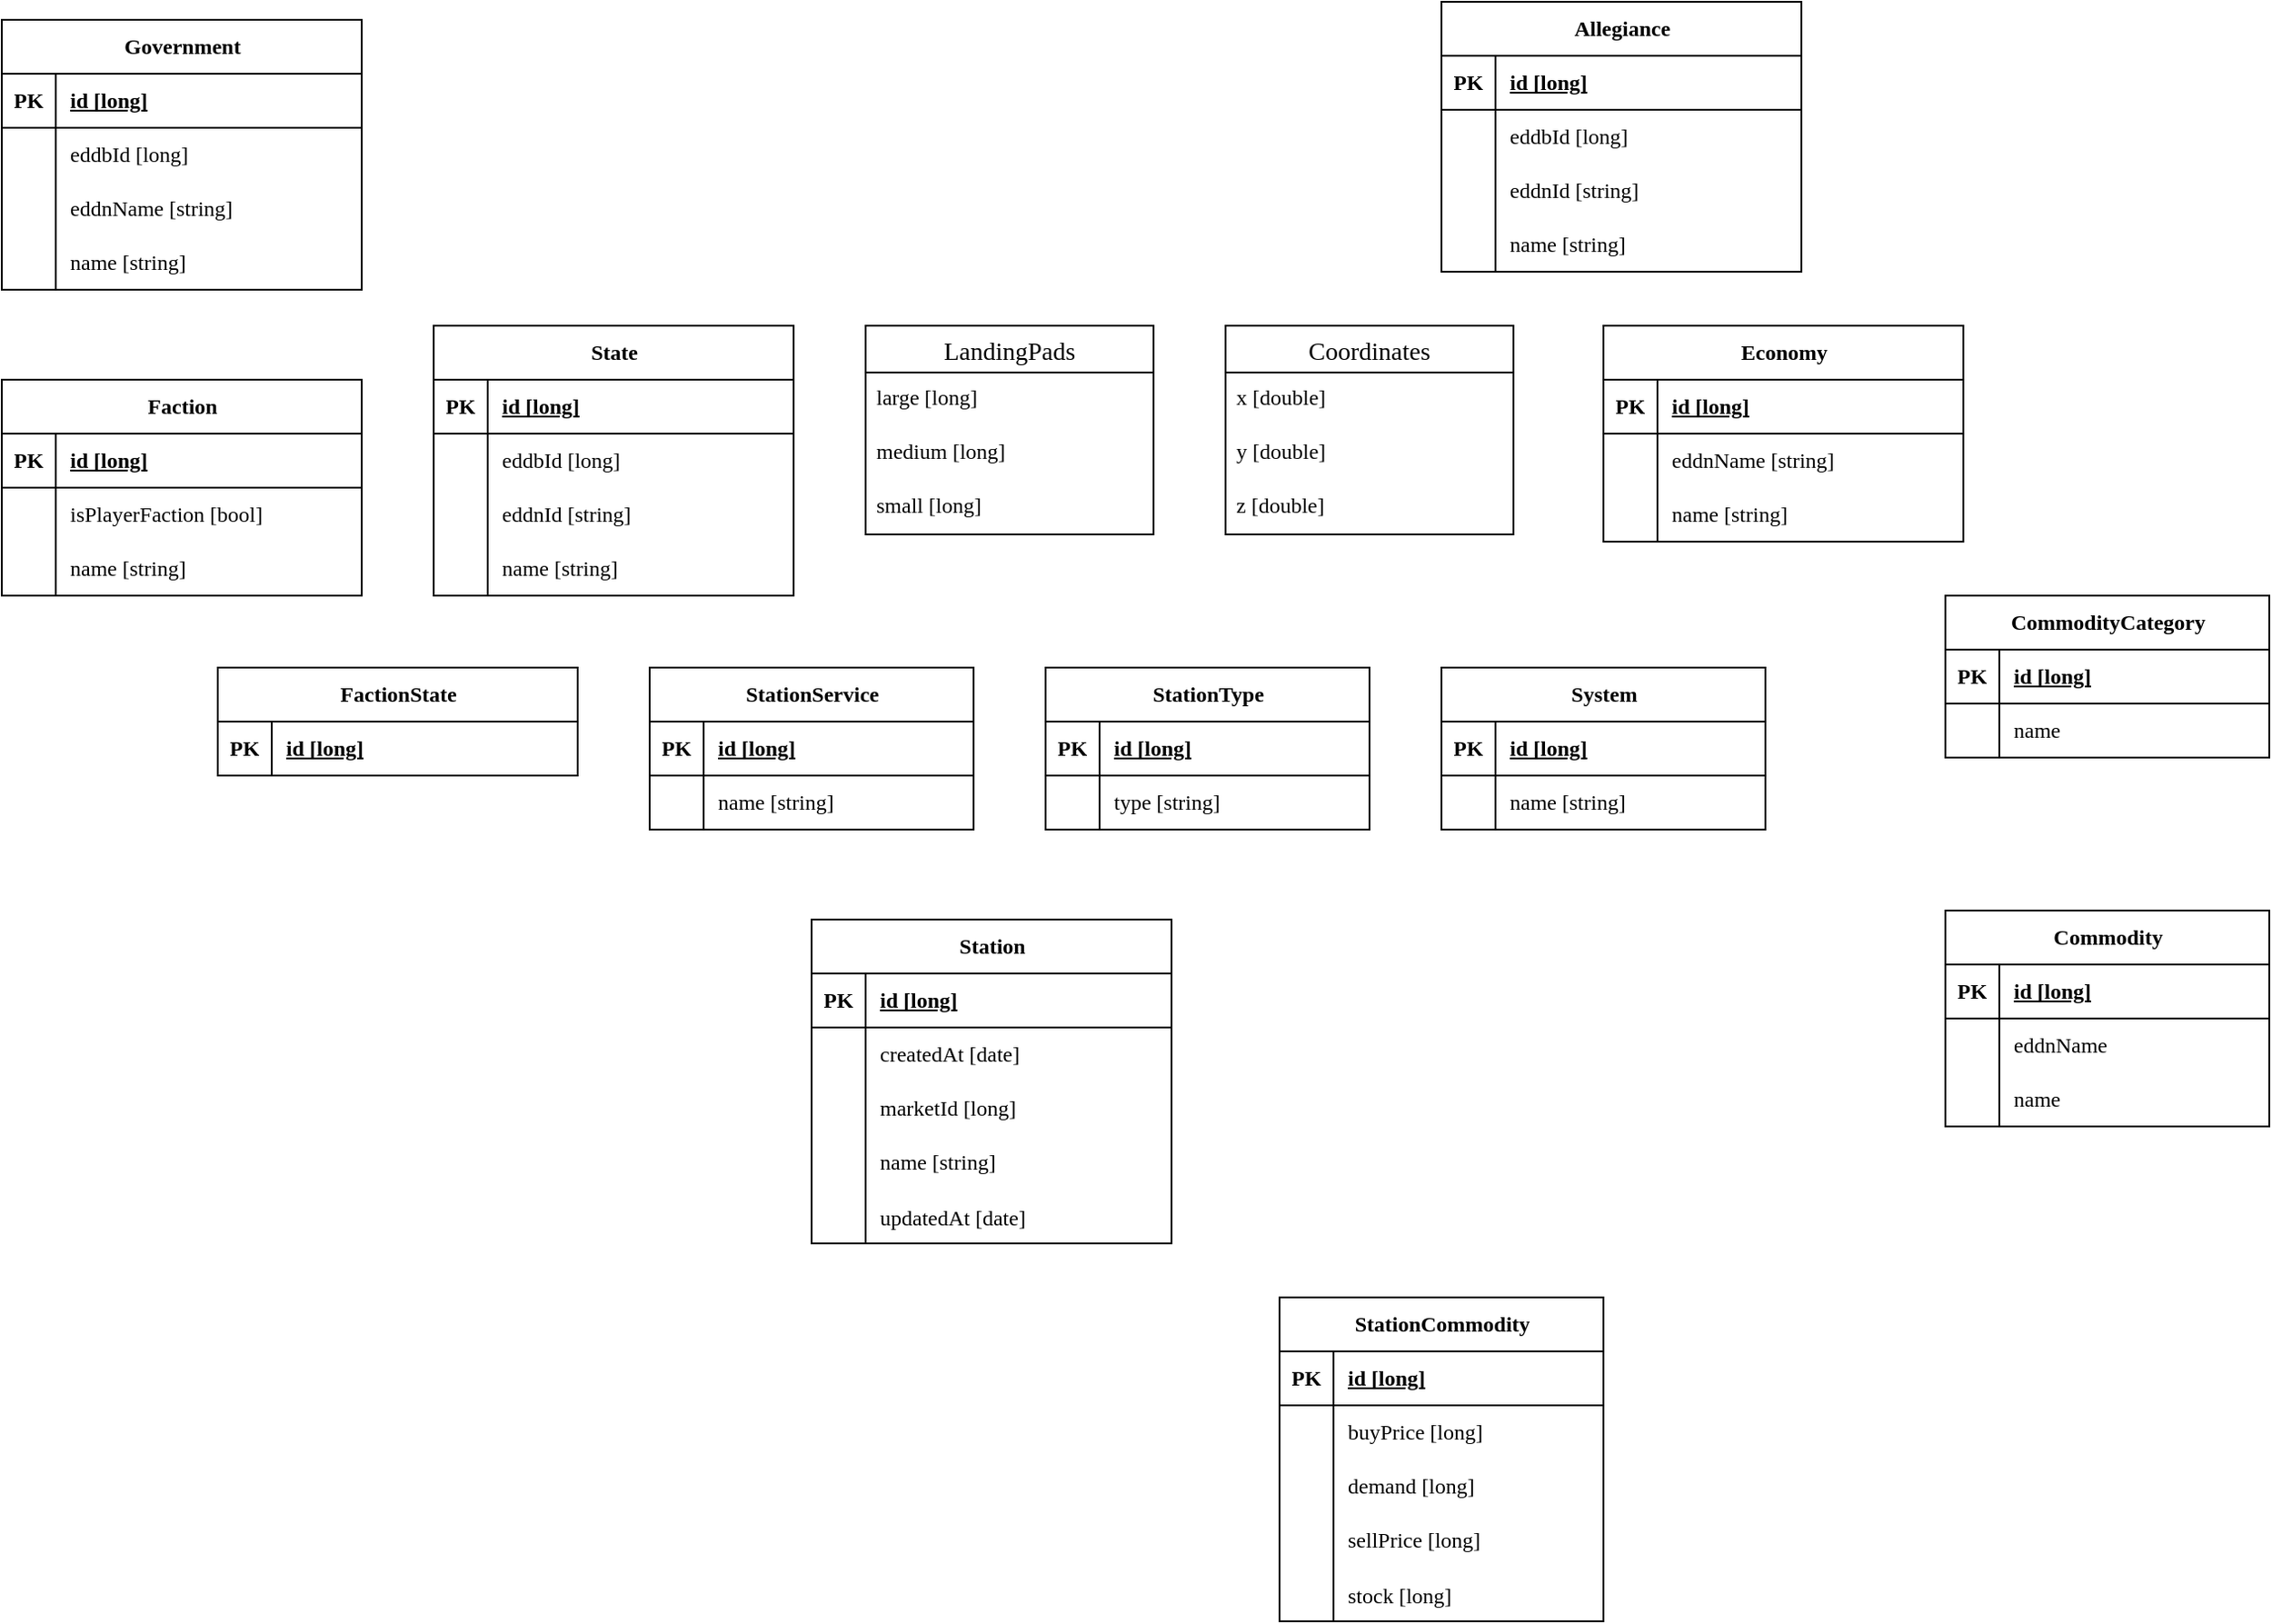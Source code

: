 <mxfile version="21.1.5" type="github">
  <diagram id="R2lEEEUBdFMjLlhIrx00" name="Page-1">
    <mxGraphModel dx="956" dy="509" grid="1" gridSize="10" guides="1" tooltips="1" connect="1" arrows="1" fold="1" page="1" pageScale="1" pageWidth="3300" pageHeight="2339" math="0" shadow="0" extFonts="Permanent Marker^https://fonts.googleapis.com/css?family=Permanent+Marker">
      <root>
        <mxCell id="0" />
        <mxCell id="1" parent="0" />
        <mxCell id="3w3qkz9wtWQduBZ7iNXe-1" value="Government" style="shape=table;startSize=30;container=1;collapsible=1;childLayout=tableLayout;fixedRows=1;rowLines=0;fontStyle=1;align=center;resizeLast=1;html=1;fontFamily=Consolas;" parent="1" vertex="1">
          <mxGeometry x="380" y="290" width="200" height="150" as="geometry" />
        </mxCell>
        <mxCell id="3w3qkz9wtWQduBZ7iNXe-2" value="" style="shape=tableRow;horizontal=0;startSize=0;swimlaneHead=0;swimlaneBody=0;fillColor=none;collapsible=0;dropTarget=0;points=[[0,0.5],[1,0.5]];portConstraint=eastwest;top=0;left=0;right=0;bottom=1;fontFamily=Consolas;" parent="3w3qkz9wtWQduBZ7iNXe-1" vertex="1">
          <mxGeometry y="30" width="200" height="30" as="geometry" />
        </mxCell>
        <mxCell id="3w3qkz9wtWQduBZ7iNXe-3" value="PK" style="shape=partialRectangle;connectable=0;fillColor=none;top=0;left=0;bottom=0;right=0;fontStyle=1;overflow=hidden;whiteSpace=wrap;html=1;fontFamily=Consolas;" parent="3w3qkz9wtWQduBZ7iNXe-2" vertex="1">
          <mxGeometry width="30" height="30" as="geometry">
            <mxRectangle width="30" height="30" as="alternateBounds" />
          </mxGeometry>
        </mxCell>
        <mxCell id="3w3qkz9wtWQduBZ7iNXe-4" value="id [long]" style="shape=partialRectangle;connectable=0;fillColor=none;top=0;left=0;bottom=0;right=0;align=left;spacingLeft=6;fontStyle=5;overflow=hidden;whiteSpace=wrap;html=1;fontFamily=Consolas;" parent="3w3qkz9wtWQduBZ7iNXe-2" vertex="1">
          <mxGeometry x="30" width="170" height="30" as="geometry">
            <mxRectangle width="170" height="30" as="alternateBounds" />
          </mxGeometry>
        </mxCell>
        <mxCell id="3w3qkz9wtWQduBZ7iNXe-5" value="" style="shape=tableRow;horizontal=0;startSize=0;swimlaneHead=0;swimlaneBody=0;fillColor=none;collapsible=0;dropTarget=0;points=[[0,0.5],[1,0.5]];portConstraint=eastwest;top=0;left=0;right=0;bottom=0;fontFamily=Consolas;" parent="3w3qkz9wtWQduBZ7iNXe-1" vertex="1">
          <mxGeometry y="60" width="200" height="30" as="geometry" />
        </mxCell>
        <mxCell id="3w3qkz9wtWQduBZ7iNXe-6" value="" style="shape=partialRectangle;connectable=0;fillColor=none;top=0;left=0;bottom=0;right=0;editable=1;overflow=hidden;whiteSpace=wrap;html=1;fontFamily=Consolas;" parent="3w3qkz9wtWQduBZ7iNXe-5" vertex="1">
          <mxGeometry width="30" height="30" as="geometry">
            <mxRectangle width="30" height="30" as="alternateBounds" />
          </mxGeometry>
        </mxCell>
        <mxCell id="3w3qkz9wtWQduBZ7iNXe-7" value="eddbId [long]" style="shape=partialRectangle;connectable=0;fillColor=none;top=0;left=0;bottom=0;right=0;align=left;spacingLeft=6;overflow=hidden;whiteSpace=wrap;html=1;fontFamily=Consolas;" parent="3w3qkz9wtWQduBZ7iNXe-5" vertex="1">
          <mxGeometry x="30" width="170" height="30" as="geometry">
            <mxRectangle width="170" height="30" as="alternateBounds" />
          </mxGeometry>
        </mxCell>
        <mxCell id="3w3qkz9wtWQduBZ7iNXe-8" value="" style="shape=tableRow;horizontal=0;startSize=0;swimlaneHead=0;swimlaneBody=0;fillColor=none;collapsible=0;dropTarget=0;points=[[0,0.5],[1,0.5]];portConstraint=eastwest;top=0;left=0;right=0;bottom=0;fontFamily=Consolas;" parent="3w3qkz9wtWQduBZ7iNXe-1" vertex="1">
          <mxGeometry y="90" width="200" height="30" as="geometry" />
        </mxCell>
        <mxCell id="3w3qkz9wtWQduBZ7iNXe-9" value="" style="shape=partialRectangle;connectable=0;fillColor=none;top=0;left=0;bottom=0;right=0;editable=1;overflow=hidden;whiteSpace=wrap;html=1;fontFamily=Consolas;" parent="3w3qkz9wtWQduBZ7iNXe-8" vertex="1">
          <mxGeometry width="30" height="30" as="geometry">
            <mxRectangle width="30" height="30" as="alternateBounds" />
          </mxGeometry>
        </mxCell>
        <mxCell id="3w3qkz9wtWQduBZ7iNXe-10" value="eddnName [string]" style="shape=partialRectangle;connectable=0;fillColor=none;top=0;left=0;bottom=0;right=0;align=left;spacingLeft=6;overflow=hidden;whiteSpace=wrap;html=1;fontFamily=Consolas;" parent="3w3qkz9wtWQduBZ7iNXe-8" vertex="1">
          <mxGeometry x="30" width="170" height="30" as="geometry">
            <mxRectangle width="170" height="30" as="alternateBounds" />
          </mxGeometry>
        </mxCell>
        <mxCell id="3w3qkz9wtWQduBZ7iNXe-11" value="" style="shape=tableRow;horizontal=0;startSize=0;swimlaneHead=0;swimlaneBody=0;fillColor=none;collapsible=0;dropTarget=0;points=[[0,0.5],[1,0.5]];portConstraint=eastwest;top=0;left=0;right=0;bottom=0;fontFamily=Consolas;" parent="3w3qkz9wtWQduBZ7iNXe-1" vertex="1">
          <mxGeometry y="120" width="200" height="30" as="geometry" />
        </mxCell>
        <mxCell id="3w3qkz9wtWQduBZ7iNXe-12" value="" style="shape=partialRectangle;connectable=0;fillColor=none;top=0;left=0;bottom=0;right=0;editable=1;overflow=hidden;whiteSpace=wrap;html=1;fontFamily=Consolas;" parent="3w3qkz9wtWQduBZ7iNXe-11" vertex="1">
          <mxGeometry width="30" height="30" as="geometry">
            <mxRectangle width="30" height="30" as="alternateBounds" />
          </mxGeometry>
        </mxCell>
        <mxCell id="3w3qkz9wtWQduBZ7iNXe-13" value="name [string]" style="shape=partialRectangle;connectable=0;fillColor=none;top=0;left=0;bottom=0;right=0;align=left;spacingLeft=6;overflow=hidden;whiteSpace=wrap;html=1;fontFamily=Consolas;" parent="3w3qkz9wtWQduBZ7iNXe-11" vertex="1">
          <mxGeometry x="30" width="170" height="30" as="geometry">
            <mxRectangle width="170" height="30" as="alternateBounds" />
          </mxGeometry>
        </mxCell>
        <mxCell id="3w3qkz9wtWQduBZ7iNXe-16" value="Faction" style="shape=table;startSize=30;container=1;collapsible=1;childLayout=tableLayout;fixedRows=1;rowLines=0;fontStyle=1;align=center;resizeLast=1;html=1;fontFamily=Consolas;" parent="1" vertex="1">
          <mxGeometry x="380" y="490" width="200" height="120" as="geometry" />
        </mxCell>
        <mxCell id="3w3qkz9wtWQduBZ7iNXe-17" value="" style="shape=tableRow;horizontal=0;startSize=0;swimlaneHead=0;swimlaneBody=0;fillColor=none;collapsible=0;dropTarget=0;points=[[0,0.5],[1,0.5]];portConstraint=eastwest;top=0;left=0;right=0;bottom=1;fontStyle=0;fontFamily=Consolas;" parent="3w3qkz9wtWQduBZ7iNXe-16" vertex="1">
          <mxGeometry y="30" width="200" height="30" as="geometry" />
        </mxCell>
        <mxCell id="3w3qkz9wtWQduBZ7iNXe-18" value="PK" style="shape=partialRectangle;connectable=0;fillColor=none;top=0;left=0;bottom=0;right=0;fontStyle=1;overflow=hidden;whiteSpace=wrap;html=1;fontFamily=Consolas;" parent="3w3qkz9wtWQduBZ7iNXe-17" vertex="1">
          <mxGeometry width="30" height="30" as="geometry">
            <mxRectangle width="30" height="30" as="alternateBounds" />
          </mxGeometry>
        </mxCell>
        <mxCell id="3w3qkz9wtWQduBZ7iNXe-19" value="id [long]" style="shape=partialRectangle;connectable=0;fillColor=none;top=0;left=0;bottom=0;right=0;align=left;spacingLeft=6;fontStyle=5;overflow=hidden;whiteSpace=wrap;html=1;fontFamily=Consolas;" parent="3w3qkz9wtWQduBZ7iNXe-17" vertex="1">
          <mxGeometry x="30" width="170" height="30" as="geometry">
            <mxRectangle width="170" height="30" as="alternateBounds" />
          </mxGeometry>
        </mxCell>
        <mxCell id="3w3qkz9wtWQduBZ7iNXe-20" value="" style="shape=tableRow;horizontal=0;startSize=0;swimlaneHead=0;swimlaneBody=0;fillColor=none;collapsible=0;dropTarget=0;points=[[0,0.5],[1,0.5]];portConstraint=eastwest;top=0;left=0;right=0;bottom=0;fontFamily=Consolas;" parent="3w3qkz9wtWQduBZ7iNXe-16" vertex="1">
          <mxGeometry y="60" width="200" height="30" as="geometry" />
        </mxCell>
        <mxCell id="3w3qkz9wtWQduBZ7iNXe-21" value="" style="shape=partialRectangle;connectable=0;fillColor=none;top=0;left=0;bottom=0;right=0;editable=1;overflow=hidden;whiteSpace=wrap;html=1;fontFamily=Consolas;" parent="3w3qkz9wtWQduBZ7iNXe-20" vertex="1">
          <mxGeometry width="30" height="30" as="geometry">
            <mxRectangle width="30" height="30" as="alternateBounds" />
          </mxGeometry>
        </mxCell>
        <mxCell id="3w3qkz9wtWQduBZ7iNXe-22" value="isPlayerFaction [bool]" style="shape=partialRectangle;connectable=0;fillColor=none;top=0;left=0;bottom=0;right=0;align=left;spacingLeft=6;overflow=hidden;whiteSpace=wrap;html=1;fontFamily=Consolas;" parent="3w3qkz9wtWQduBZ7iNXe-20" vertex="1">
          <mxGeometry x="30" width="170" height="30" as="geometry">
            <mxRectangle width="170" height="30" as="alternateBounds" />
          </mxGeometry>
        </mxCell>
        <mxCell id="3w3qkz9wtWQduBZ7iNXe-23" value="" style="shape=tableRow;horizontal=0;startSize=0;swimlaneHead=0;swimlaneBody=0;fillColor=none;collapsible=0;dropTarget=0;points=[[0,0.5],[1,0.5]];portConstraint=eastwest;top=0;left=0;right=0;bottom=0;fontFamily=Consolas;" parent="3w3qkz9wtWQduBZ7iNXe-16" vertex="1">
          <mxGeometry y="90" width="200" height="30" as="geometry" />
        </mxCell>
        <mxCell id="3w3qkz9wtWQduBZ7iNXe-24" value="" style="shape=partialRectangle;connectable=0;fillColor=none;top=0;left=0;bottom=0;right=0;editable=1;overflow=hidden;whiteSpace=wrap;html=1;fontFamily=Consolas;" parent="3w3qkz9wtWQduBZ7iNXe-23" vertex="1">
          <mxGeometry width="30" height="30" as="geometry">
            <mxRectangle width="30" height="30" as="alternateBounds" />
          </mxGeometry>
        </mxCell>
        <mxCell id="3w3qkz9wtWQduBZ7iNXe-25" value="name [string]" style="shape=partialRectangle;connectable=0;fillColor=none;top=0;left=0;bottom=0;right=0;align=left;spacingLeft=6;overflow=hidden;whiteSpace=wrap;html=1;fontFamily=Consolas;" parent="3w3qkz9wtWQduBZ7iNXe-23" vertex="1">
          <mxGeometry x="30" width="170" height="30" as="geometry">
            <mxRectangle width="170" height="30" as="alternateBounds" />
          </mxGeometry>
        </mxCell>
        <mxCell id="3w3qkz9wtWQduBZ7iNXe-30" value="State" style="shape=table;startSize=30;container=1;collapsible=1;childLayout=tableLayout;fixedRows=1;rowLines=0;fontStyle=1;align=center;resizeLast=1;html=1;fontFamily=Consolas;" parent="1" vertex="1">
          <mxGeometry x="620" y="460" width="200" height="150" as="geometry" />
        </mxCell>
        <mxCell id="3w3qkz9wtWQduBZ7iNXe-31" value="" style="shape=tableRow;horizontal=0;startSize=0;swimlaneHead=0;swimlaneBody=0;fillColor=none;collapsible=0;dropTarget=0;points=[[0,0.5],[1,0.5]];portConstraint=eastwest;top=0;left=0;right=0;bottom=1;fontFamily=Consolas;" parent="3w3qkz9wtWQduBZ7iNXe-30" vertex="1">
          <mxGeometry y="30" width="200" height="30" as="geometry" />
        </mxCell>
        <mxCell id="3w3qkz9wtWQduBZ7iNXe-32" value="PK" style="shape=partialRectangle;connectable=0;fillColor=none;top=0;left=0;bottom=0;right=0;fontStyle=1;overflow=hidden;whiteSpace=wrap;html=1;fontFamily=Consolas;" parent="3w3qkz9wtWQduBZ7iNXe-31" vertex="1">
          <mxGeometry width="30" height="30" as="geometry">
            <mxRectangle width="30" height="30" as="alternateBounds" />
          </mxGeometry>
        </mxCell>
        <mxCell id="3w3qkz9wtWQduBZ7iNXe-33" value="id [long]" style="shape=partialRectangle;connectable=0;fillColor=none;top=0;left=0;bottom=0;right=0;align=left;spacingLeft=6;fontStyle=5;overflow=hidden;whiteSpace=wrap;html=1;fontFamily=Consolas;" parent="3w3qkz9wtWQduBZ7iNXe-31" vertex="1">
          <mxGeometry x="30" width="170" height="30" as="geometry">
            <mxRectangle width="170" height="30" as="alternateBounds" />
          </mxGeometry>
        </mxCell>
        <mxCell id="3w3qkz9wtWQduBZ7iNXe-34" value="" style="shape=tableRow;horizontal=0;startSize=0;swimlaneHead=0;swimlaneBody=0;fillColor=none;collapsible=0;dropTarget=0;points=[[0,0.5],[1,0.5]];portConstraint=eastwest;top=0;left=0;right=0;bottom=0;fontFamily=Consolas;" parent="3w3qkz9wtWQduBZ7iNXe-30" vertex="1">
          <mxGeometry y="60" width="200" height="30" as="geometry" />
        </mxCell>
        <mxCell id="3w3qkz9wtWQduBZ7iNXe-35" value="" style="shape=partialRectangle;connectable=0;fillColor=none;top=0;left=0;bottom=0;right=0;editable=1;overflow=hidden;whiteSpace=wrap;html=1;fontFamily=Consolas;" parent="3w3qkz9wtWQduBZ7iNXe-34" vertex="1">
          <mxGeometry width="30" height="30" as="geometry">
            <mxRectangle width="30" height="30" as="alternateBounds" />
          </mxGeometry>
        </mxCell>
        <mxCell id="3w3qkz9wtWQduBZ7iNXe-36" value="eddbId [long]" style="shape=partialRectangle;connectable=0;fillColor=none;top=0;left=0;bottom=0;right=0;align=left;spacingLeft=6;overflow=hidden;whiteSpace=wrap;html=1;fontFamily=Consolas;" parent="3w3qkz9wtWQduBZ7iNXe-34" vertex="1">
          <mxGeometry x="30" width="170" height="30" as="geometry">
            <mxRectangle width="170" height="30" as="alternateBounds" />
          </mxGeometry>
        </mxCell>
        <mxCell id="3w3qkz9wtWQduBZ7iNXe-37" value="" style="shape=tableRow;horizontal=0;startSize=0;swimlaneHead=0;swimlaneBody=0;fillColor=none;collapsible=0;dropTarget=0;points=[[0,0.5],[1,0.5]];portConstraint=eastwest;top=0;left=0;right=0;bottom=0;fontFamily=Consolas;" parent="3w3qkz9wtWQduBZ7iNXe-30" vertex="1">
          <mxGeometry y="90" width="200" height="30" as="geometry" />
        </mxCell>
        <mxCell id="3w3qkz9wtWQduBZ7iNXe-38" value="" style="shape=partialRectangle;connectable=0;fillColor=none;top=0;left=0;bottom=0;right=0;editable=1;overflow=hidden;whiteSpace=wrap;html=1;fontFamily=Consolas;" parent="3w3qkz9wtWQduBZ7iNXe-37" vertex="1">
          <mxGeometry width="30" height="30" as="geometry">
            <mxRectangle width="30" height="30" as="alternateBounds" />
          </mxGeometry>
        </mxCell>
        <mxCell id="3w3qkz9wtWQduBZ7iNXe-39" value="eddnId [string]" style="shape=partialRectangle;connectable=0;fillColor=none;top=0;left=0;bottom=0;right=0;align=left;spacingLeft=6;overflow=hidden;whiteSpace=wrap;html=1;fontFamily=Consolas;" parent="3w3qkz9wtWQduBZ7iNXe-37" vertex="1">
          <mxGeometry x="30" width="170" height="30" as="geometry">
            <mxRectangle width="170" height="30" as="alternateBounds" />
          </mxGeometry>
        </mxCell>
        <mxCell id="3w3qkz9wtWQduBZ7iNXe-40" value="" style="shape=tableRow;horizontal=0;startSize=0;swimlaneHead=0;swimlaneBody=0;fillColor=none;collapsible=0;dropTarget=0;points=[[0,0.5],[1,0.5]];portConstraint=eastwest;top=0;left=0;right=0;bottom=0;fontFamily=Consolas;" parent="3w3qkz9wtWQduBZ7iNXe-30" vertex="1">
          <mxGeometry y="120" width="200" height="30" as="geometry" />
        </mxCell>
        <mxCell id="3w3qkz9wtWQduBZ7iNXe-41" value="" style="shape=partialRectangle;connectable=0;fillColor=none;top=0;left=0;bottom=0;right=0;editable=1;overflow=hidden;whiteSpace=wrap;html=1;fontFamily=Consolas;" parent="3w3qkz9wtWQduBZ7iNXe-40" vertex="1">
          <mxGeometry width="30" height="30" as="geometry">
            <mxRectangle width="30" height="30" as="alternateBounds" />
          </mxGeometry>
        </mxCell>
        <mxCell id="3w3qkz9wtWQduBZ7iNXe-42" value="name [string]" style="shape=partialRectangle;connectable=0;fillColor=none;top=0;left=0;bottom=0;right=0;align=left;spacingLeft=6;overflow=hidden;whiteSpace=wrap;html=1;fontFamily=Consolas;" parent="3w3qkz9wtWQduBZ7iNXe-40" vertex="1">
          <mxGeometry x="30" width="170" height="30" as="geometry">
            <mxRectangle width="170" height="30" as="alternateBounds" />
          </mxGeometry>
        </mxCell>
        <mxCell id="3w3qkz9wtWQduBZ7iNXe-43" value="FactionState" style="shape=table;startSize=30;container=1;collapsible=1;childLayout=tableLayout;fixedRows=1;rowLines=0;fontStyle=1;align=center;resizeLast=1;html=1;fontFamily=Consolas;" parent="1" vertex="1">
          <mxGeometry x="500" y="650" width="200" height="60" as="geometry" />
        </mxCell>
        <mxCell id="3w3qkz9wtWQduBZ7iNXe-44" value="" style="shape=tableRow;horizontal=0;startSize=0;swimlaneHead=0;swimlaneBody=0;fillColor=none;collapsible=0;dropTarget=0;points=[[0,0.5],[1,0.5]];portConstraint=eastwest;top=0;left=0;right=0;bottom=1;fontFamily=Consolas;" parent="3w3qkz9wtWQduBZ7iNXe-43" vertex="1">
          <mxGeometry y="30" width="200" height="30" as="geometry" />
        </mxCell>
        <mxCell id="3w3qkz9wtWQduBZ7iNXe-45" value="PK" style="shape=partialRectangle;connectable=0;fillColor=none;top=0;left=0;bottom=0;right=0;fontStyle=1;overflow=hidden;whiteSpace=wrap;html=1;fontFamily=Consolas;" parent="3w3qkz9wtWQduBZ7iNXe-44" vertex="1">
          <mxGeometry width="30" height="30" as="geometry">
            <mxRectangle width="30" height="30" as="alternateBounds" />
          </mxGeometry>
        </mxCell>
        <mxCell id="3w3qkz9wtWQduBZ7iNXe-46" value="id [long]" style="shape=partialRectangle;connectable=0;fillColor=none;top=0;left=0;bottom=0;right=0;align=left;spacingLeft=6;fontStyle=5;overflow=hidden;whiteSpace=wrap;html=1;fontFamily=Consolas;" parent="3w3qkz9wtWQduBZ7iNXe-44" vertex="1">
          <mxGeometry x="30" width="170" height="30" as="geometry">
            <mxRectangle width="170" height="30" as="alternateBounds" />
          </mxGeometry>
        </mxCell>
        <mxCell id="_z5QlGO6_9VOeQRm-GA0-14" value="LandingPads" style="swimlane;fontStyle=0;childLayout=stackLayout;horizontal=1;startSize=26;horizontalStack=0;resizeParent=1;resizeParentMax=0;resizeLast=0;collapsible=1;marginBottom=0;align=center;fontSize=14;fontFamily=Consolas;" parent="1" vertex="1">
          <mxGeometry x="860" y="460" width="160" height="116" as="geometry" />
        </mxCell>
        <mxCell id="_z5QlGO6_9VOeQRm-GA0-15" value="large [long]" style="text;strokeColor=none;fillColor=none;spacingLeft=4;spacingRight=4;overflow=hidden;rotatable=0;points=[[0,0.5],[1,0.5]];portConstraint=eastwest;fontSize=12;whiteSpace=wrap;html=1;fontFamily=Consolas;" parent="_z5QlGO6_9VOeQRm-GA0-14" vertex="1">
          <mxGeometry y="26" width="160" height="30" as="geometry" />
        </mxCell>
        <mxCell id="_z5QlGO6_9VOeQRm-GA0-16" value="medium [long]&lt;br&gt;" style="text;strokeColor=none;fillColor=none;spacingLeft=4;spacingRight=4;overflow=hidden;rotatable=0;points=[[0,0.5],[1,0.5]];portConstraint=eastwest;fontSize=12;whiteSpace=wrap;html=1;fontFamily=Consolas;" parent="_z5QlGO6_9VOeQRm-GA0-14" vertex="1">
          <mxGeometry y="56" width="160" height="30" as="geometry" />
        </mxCell>
        <mxCell id="_z5QlGO6_9VOeQRm-GA0-17" value="small [long]" style="text;strokeColor=none;fillColor=none;spacingLeft=4;spacingRight=4;overflow=hidden;rotatable=0;points=[[0,0.5],[1,0.5]];portConstraint=eastwest;fontSize=12;whiteSpace=wrap;html=1;fontFamily=Consolas;" parent="_z5QlGO6_9VOeQRm-GA0-14" vertex="1">
          <mxGeometry y="86" width="160" height="30" as="geometry" />
        </mxCell>
        <mxCell id="_z5QlGO6_9VOeQRm-GA0-18" value="Coordinates" style="swimlane;fontStyle=0;childLayout=stackLayout;horizontal=1;startSize=26;horizontalStack=0;resizeParent=1;resizeParentMax=0;resizeLast=0;collapsible=1;marginBottom=0;align=center;fontSize=14;fontFamily=Consolas;" parent="1" vertex="1">
          <mxGeometry x="1060" y="460" width="160" height="116" as="geometry" />
        </mxCell>
        <mxCell id="_z5QlGO6_9VOeQRm-GA0-19" value="x [double]" style="text;strokeColor=none;fillColor=none;spacingLeft=4;spacingRight=4;overflow=hidden;rotatable=0;points=[[0,0.5],[1,0.5]];portConstraint=eastwest;fontSize=12;whiteSpace=wrap;html=1;fontFamily=Consolas;" parent="_z5QlGO6_9VOeQRm-GA0-18" vertex="1">
          <mxGeometry y="26" width="160" height="30" as="geometry" />
        </mxCell>
        <mxCell id="_z5QlGO6_9VOeQRm-GA0-20" value="y [double]" style="text;strokeColor=none;fillColor=none;spacingLeft=4;spacingRight=4;overflow=hidden;rotatable=0;points=[[0,0.5],[1,0.5]];portConstraint=eastwest;fontSize=12;whiteSpace=wrap;html=1;fontFamily=Consolas;" parent="_z5QlGO6_9VOeQRm-GA0-18" vertex="1">
          <mxGeometry y="56" width="160" height="30" as="geometry" />
        </mxCell>
        <mxCell id="_z5QlGO6_9VOeQRm-GA0-21" value="z [double]" style="text;strokeColor=none;fillColor=none;spacingLeft=4;spacingRight=4;overflow=hidden;rotatable=0;points=[[0,0.5],[1,0.5]];portConstraint=eastwest;fontSize=12;whiteSpace=wrap;html=1;fontFamily=Consolas;" parent="_z5QlGO6_9VOeQRm-GA0-18" vertex="1">
          <mxGeometry y="86" width="160" height="30" as="geometry" />
        </mxCell>
        <mxCell id="_z5QlGO6_9VOeQRm-GA0-22" value="StationService" style="shape=table;startSize=30;container=1;collapsible=1;childLayout=tableLayout;fixedRows=1;rowLines=0;fontStyle=1;align=center;resizeLast=1;html=1;fontFamily=Consolas;" parent="1" vertex="1">
          <mxGeometry x="740" y="650" width="180" height="90" as="geometry" />
        </mxCell>
        <mxCell id="_z5QlGO6_9VOeQRm-GA0-23" value="" style="shape=tableRow;horizontal=0;startSize=0;swimlaneHead=0;swimlaneBody=0;fillColor=none;collapsible=0;dropTarget=0;points=[[0,0.5],[1,0.5]];portConstraint=eastwest;top=0;left=0;right=0;bottom=1;fontFamily=Consolas;" parent="_z5QlGO6_9VOeQRm-GA0-22" vertex="1">
          <mxGeometry y="30" width="180" height="30" as="geometry" />
        </mxCell>
        <mxCell id="_z5QlGO6_9VOeQRm-GA0-24" value="PK" style="shape=partialRectangle;connectable=0;fillColor=none;top=0;left=0;bottom=0;right=0;fontStyle=1;overflow=hidden;whiteSpace=wrap;html=1;fontFamily=Consolas;" parent="_z5QlGO6_9VOeQRm-GA0-23" vertex="1">
          <mxGeometry width="30" height="30" as="geometry">
            <mxRectangle width="30" height="30" as="alternateBounds" />
          </mxGeometry>
        </mxCell>
        <mxCell id="_z5QlGO6_9VOeQRm-GA0-25" value="id [long]" style="shape=partialRectangle;connectable=0;fillColor=none;top=0;left=0;bottom=0;right=0;align=left;spacingLeft=6;fontStyle=5;overflow=hidden;whiteSpace=wrap;html=1;fontFamily=Consolas;" parent="_z5QlGO6_9VOeQRm-GA0-23" vertex="1">
          <mxGeometry x="30" width="150" height="30" as="geometry">
            <mxRectangle width="150" height="30" as="alternateBounds" />
          </mxGeometry>
        </mxCell>
        <mxCell id="_z5QlGO6_9VOeQRm-GA0-26" value="" style="shape=tableRow;horizontal=0;startSize=0;swimlaneHead=0;swimlaneBody=0;fillColor=none;collapsible=0;dropTarget=0;points=[[0,0.5],[1,0.5]];portConstraint=eastwest;top=0;left=0;right=0;bottom=0;fontFamily=Consolas;" parent="_z5QlGO6_9VOeQRm-GA0-22" vertex="1">
          <mxGeometry y="60" width="180" height="30" as="geometry" />
        </mxCell>
        <mxCell id="_z5QlGO6_9VOeQRm-GA0-27" value="" style="shape=partialRectangle;connectable=0;fillColor=none;top=0;left=0;bottom=0;right=0;editable=1;overflow=hidden;whiteSpace=wrap;html=1;fontFamily=Consolas;" parent="_z5QlGO6_9VOeQRm-GA0-26" vertex="1">
          <mxGeometry width="30" height="30" as="geometry">
            <mxRectangle width="30" height="30" as="alternateBounds" />
          </mxGeometry>
        </mxCell>
        <mxCell id="_z5QlGO6_9VOeQRm-GA0-28" value="name [string]" style="shape=partialRectangle;connectable=0;fillColor=none;top=0;left=0;bottom=0;right=0;align=left;spacingLeft=6;overflow=hidden;whiteSpace=wrap;html=1;fontFamily=Consolas;" parent="_z5QlGO6_9VOeQRm-GA0-26" vertex="1">
          <mxGeometry x="30" width="150" height="30" as="geometry">
            <mxRectangle width="150" height="30" as="alternateBounds" />
          </mxGeometry>
        </mxCell>
        <mxCell id="_z5QlGO6_9VOeQRm-GA0-35" value="StationType" style="shape=table;startSize=30;container=1;collapsible=1;childLayout=tableLayout;fixedRows=1;rowLines=0;fontStyle=1;align=center;resizeLast=1;html=1;fontFamily=Consolas;" parent="1" vertex="1">
          <mxGeometry x="960" y="650" width="180" height="90" as="geometry" />
        </mxCell>
        <mxCell id="_z5QlGO6_9VOeQRm-GA0-36" value="" style="shape=tableRow;horizontal=0;startSize=0;swimlaneHead=0;swimlaneBody=0;fillColor=none;collapsible=0;dropTarget=0;points=[[0,0.5],[1,0.5]];portConstraint=eastwest;top=0;left=0;right=0;bottom=1;fontFamily=Consolas;" parent="_z5QlGO6_9VOeQRm-GA0-35" vertex="1">
          <mxGeometry y="30" width="180" height="30" as="geometry" />
        </mxCell>
        <mxCell id="_z5QlGO6_9VOeQRm-GA0-37" value="PK" style="shape=partialRectangle;connectable=0;fillColor=none;top=0;left=0;bottom=0;right=0;fontStyle=1;overflow=hidden;whiteSpace=wrap;html=1;fontFamily=Consolas;" parent="_z5QlGO6_9VOeQRm-GA0-36" vertex="1">
          <mxGeometry width="30" height="30" as="geometry">
            <mxRectangle width="30" height="30" as="alternateBounds" />
          </mxGeometry>
        </mxCell>
        <mxCell id="_z5QlGO6_9VOeQRm-GA0-38" value="id [long]" style="shape=partialRectangle;connectable=0;fillColor=none;top=0;left=0;bottom=0;right=0;align=left;spacingLeft=6;fontStyle=5;overflow=hidden;whiteSpace=wrap;html=1;fontFamily=Consolas;" parent="_z5QlGO6_9VOeQRm-GA0-36" vertex="1">
          <mxGeometry x="30" width="150" height="30" as="geometry">
            <mxRectangle width="150" height="30" as="alternateBounds" />
          </mxGeometry>
        </mxCell>
        <mxCell id="_z5QlGO6_9VOeQRm-GA0-39" value="" style="shape=tableRow;horizontal=0;startSize=0;swimlaneHead=0;swimlaneBody=0;fillColor=none;collapsible=0;dropTarget=0;points=[[0,0.5],[1,0.5]];portConstraint=eastwest;top=0;left=0;right=0;bottom=0;fontFamily=Consolas;" parent="_z5QlGO6_9VOeQRm-GA0-35" vertex="1">
          <mxGeometry y="60" width="180" height="30" as="geometry" />
        </mxCell>
        <mxCell id="_z5QlGO6_9VOeQRm-GA0-40" value="" style="shape=partialRectangle;connectable=0;fillColor=none;top=0;left=0;bottom=0;right=0;editable=1;overflow=hidden;whiteSpace=wrap;html=1;fontFamily=Consolas;" parent="_z5QlGO6_9VOeQRm-GA0-39" vertex="1">
          <mxGeometry width="30" height="30" as="geometry">
            <mxRectangle width="30" height="30" as="alternateBounds" />
          </mxGeometry>
        </mxCell>
        <mxCell id="_z5QlGO6_9VOeQRm-GA0-41" value="type [string]" style="shape=partialRectangle;connectable=0;fillColor=none;top=0;left=0;bottom=0;right=0;align=left;spacingLeft=6;overflow=hidden;whiteSpace=wrap;html=1;fontFamily=Consolas;" parent="_z5QlGO6_9VOeQRm-GA0-39" vertex="1">
          <mxGeometry x="30" width="150" height="30" as="geometry">
            <mxRectangle width="150" height="30" as="alternateBounds" />
          </mxGeometry>
        </mxCell>
        <mxCell id="_z5QlGO6_9VOeQRm-GA0-42" value="System" style="shape=table;startSize=30;container=1;collapsible=1;childLayout=tableLayout;fixedRows=1;rowLines=0;fontStyle=1;align=center;resizeLast=1;html=1;fontFamily=Consolas;" parent="1" vertex="1">
          <mxGeometry x="1180" y="650" width="180" height="90" as="geometry" />
        </mxCell>
        <mxCell id="_z5QlGO6_9VOeQRm-GA0-43" value="" style="shape=tableRow;horizontal=0;startSize=0;swimlaneHead=0;swimlaneBody=0;fillColor=none;collapsible=0;dropTarget=0;points=[[0,0.5],[1,0.5]];portConstraint=eastwest;top=0;left=0;right=0;bottom=1;fontFamily=Consolas;" parent="_z5QlGO6_9VOeQRm-GA0-42" vertex="1">
          <mxGeometry y="30" width="180" height="30" as="geometry" />
        </mxCell>
        <mxCell id="_z5QlGO6_9VOeQRm-GA0-44" value="PK" style="shape=partialRectangle;connectable=0;fillColor=none;top=0;left=0;bottom=0;right=0;fontStyle=1;overflow=hidden;whiteSpace=wrap;html=1;fontFamily=Consolas;" parent="_z5QlGO6_9VOeQRm-GA0-43" vertex="1">
          <mxGeometry width="30" height="30" as="geometry">
            <mxRectangle width="30" height="30" as="alternateBounds" />
          </mxGeometry>
        </mxCell>
        <mxCell id="_z5QlGO6_9VOeQRm-GA0-45" value="id [long]" style="shape=partialRectangle;connectable=0;fillColor=none;top=0;left=0;bottom=0;right=0;align=left;spacingLeft=6;fontStyle=5;overflow=hidden;whiteSpace=wrap;html=1;fontFamily=Consolas;" parent="_z5QlGO6_9VOeQRm-GA0-43" vertex="1">
          <mxGeometry x="30" width="150" height="30" as="geometry">
            <mxRectangle width="150" height="30" as="alternateBounds" />
          </mxGeometry>
        </mxCell>
        <mxCell id="_z5QlGO6_9VOeQRm-GA0-46" value="" style="shape=tableRow;horizontal=0;startSize=0;swimlaneHead=0;swimlaneBody=0;fillColor=none;collapsible=0;dropTarget=0;points=[[0,0.5],[1,0.5]];portConstraint=eastwest;top=0;left=0;right=0;bottom=0;fontFamily=Consolas;" parent="_z5QlGO6_9VOeQRm-GA0-42" vertex="1">
          <mxGeometry y="60" width="180" height="30" as="geometry" />
        </mxCell>
        <mxCell id="_z5QlGO6_9VOeQRm-GA0-47" value="" style="shape=partialRectangle;connectable=0;fillColor=none;top=0;left=0;bottom=0;right=0;editable=1;overflow=hidden;whiteSpace=wrap;html=1;fontFamily=Consolas;" parent="_z5QlGO6_9VOeQRm-GA0-46" vertex="1">
          <mxGeometry width="30" height="30" as="geometry">
            <mxRectangle width="30" height="30" as="alternateBounds" />
          </mxGeometry>
        </mxCell>
        <mxCell id="_z5QlGO6_9VOeQRm-GA0-48" value="name [string]" style="shape=partialRectangle;connectable=0;fillColor=none;top=0;left=0;bottom=0;right=0;align=left;spacingLeft=6;overflow=hidden;whiteSpace=wrap;html=1;fontFamily=Consolas;" parent="_z5QlGO6_9VOeQRm-GA0-46" vertex="1">
          <mxGeometry x="30" width="150" height="30" as="geometry">
            <mxRectangle width="150" height="30" as="alternateBounds" />
          </mxGeometry>
        </mxCell>
        <mxCell id="_z5QlGO6_9VOeQRm-GA0-49" value="Economy" style="shape=table;startSize=30;container=1;collapsible=1;childLayout=tableLayout;fixedRows=1;rowLines=0;fontStyle=1;align=center;resizeLast=1;html=1;fontFamily=Consolas;" parent="1" vertex="1">
          <mxGeometry x="1270" y="460" width="200" height="120" as="geometry" />
        </mxCell>
        <mxCell id="_z5QlGO6_9VOeQRm-GA0-50" value="" style="shape=tableRow;horizontal=0;startSize=0;swimlaneHead=0;swimlaneBody=0;fillColor=none;collapsible=0;dropTarget=0;points=[[0,0.5],[1,0.5]];portConstraint=eastwest;top=0;left=0;right=0;bottom=1;fontFamily=Consolas;" parent="_z5QlGO6_9VOeQRm-GA0-49" vertex="1">
          <mxGeometry y="30" width="200" height="30" as="geometry" />
        </mxCell>
        <mxCell id="_z5QlGO6_9VOeQRm-GA0-51" value="PK" style="shape=partialRectangle;connectable=0;fillColor=none;top=0;left=0;bottom=0;right=0;fontStyle=1;overflow=hidden;whiteSpace=wrap;html=1;fontFamily=Consolas;" parent="_z5QlGO6_9VOeQRm-GA0-50" vertex="1">
          <mxGeometry width="30" height="30" as="geometry">
            <mxRectangle width="30" height="30" as="alternateBounds" />
          </mxGeometry>
        </mxCell>
        <mxCell id="_z5QlGO6_9VOeQRm-GA0-52" value="id [long]" style="shape=partialRectangle;connectable=0;fillColor=none;top=0;left=0;bottom=0;right=0;align=left;spacingLeft=6;fontStyle=5;overflow=hidden;whiteSpace=wrap;html=1;fontFamily=Consolas;" parent="_z5QlGO6_9VOeQRm-GA0-50" vertex="1">
          <mxGeometry x="30" width="170" height="30" as="geometry">
            <mxRectangle width="170" height="30" as="alternateBounds" />
          </mxGeometry>
        </mxCell>
        <mxCell id="_z5QlGO6_9VOeQRm-GA0-53" value="" style="shape=tableRow;horizontal=0;startSize=0;swimlaneHead=0;swimlaneBody=0;fillColor=none;collapsible=0;dropTarget=0;points=[[0,0.5],[1,0.5]];portConstraint=eastwest;top=0;left=0;right=0;bottom=0;fontFamily=Consolas;" parent="_z5QlGO6_9VOeQRm-GA0-49" vertex="1">
          <mxGeometry y="60" width="200" height="30" as="geometry" />
        </mxCell>
        <mxCell id="_z5QlGO6_9VOeQRm-GA0-54" value="" style="shape=partialRectangle;connectable=0;fillColor=none;top=0;left=0;bottom=0;right=0;editable=1;overflow=hidden;whiteSpace=wrap;html=1;fontFamily=Consolas;" parent="_z5QlGO6_9VOeQRm-GA0-53" vertex="1">
          <mxGeometry width="30" height="30" as="geometry">
            <mxRectangle width="30" height="30" as="alternateBounds" />
          </mxGeometry>
        </mxCell>
        <mxCell id="_z5QlGO6_9VOeQRm-GA0-55" value="eddnName [string]" style="shape=partialRectangle;connectable=0;fillColor=none;top=0;left=0;bottom=0;right=0;align=left;spacingLeft=6;overflow=hidden;whiteSpace=wrap;html=1;fontFamily=Consolas;" parent="_z5QlGO6_9VOeQRm-GA0-53" vertex="1">
          <mxGeometry x="30" width="170" height="30" as="geometry">
            <mxRectangle width="170" height="30" as="alternateBounds" />
          </mxGeometry>
        </mxCell>
        <mxCell id="_z5QlGO6_9VOeQRm-GA0-56" value="" style="shape=tableRow;horizontal=0;startSize=0;swimlaneHead=0;swimlaneBody=0;fillColor=none;collapsible=0;dropTarget=0;points=[[0,0.5],[1,0.5]];portConstraint=eastwest;top=0;left=0;right=0;bottom=0;fontFamily=Consolas;" parent="_z5QlGO6_9VOeQRm-GA0-49" vertex="1">
          <mxGeometry y="90" width="200" height="30" as="geometry" />
        </mxCell>
        <mxCell id="_z5QlGO6_9VOeQRm-GA0-57" value="" style="shape=partialRectangle;connectable=0;fillColor=none;top=0;left=0;bottom=0;right=0;editable=1;overflow=hidden;whiteSpace=wrap;html=1;fontFamily=Consolas;" parent="_z5QlGO6_9VOeQRm-GA0-56" vertex="1">
          <mxGeometry width="30" height="30" as="geometry">
            <mxRectangle width="30" height="30" as="alternateBounds" />
          </mxGeometry>
        </mxCell>
        <mxCell id="_z5QlGO6_9VOeQRm-GA0-58" value="name [string]" style="shape=partialRectangle;connectable=0;fillColor=none;top=0;left=0;bottom=0;right=0;align=left;spacingLeft=6;overflow=hidden;whiteSpace=wrap;html=1;fontFamily=Consolas;" parent="_z5QlGO6_9VOeQRm-GA0-56" vertex="1">
          <mxGeometry x="30" width="170" height="30" as="geometry">
            <mxRectangle width="170" height="30" as="alternateBounds" />
          </mxGeometry>
        </mxCell>
        <mxCell id="_z5QlGO6_9VOeQRm-GA0-62" value="Station" style="shape=table;startSize=30;container=1;collapsible=1;childLayout=tableLayout;fixedRows=1;rowLines=0;fontStyle=1;align=center;resizeLast=1;html=1;fontFamily=Consolas;" parent="1" vertex="1">
          <mxGeometry x="830" y="790" width="200" height="180" as="geometry" />
        </mxCell>
        <mxCell id="_z5QlGO6_9VOeQRm-GA0-63" value="" style="shape=tableRow;horizontal=0;startSize=0;swimlaneHead=0;swimlaneBody=0;fillColor=none;collapsible=0;dropTarget=0;points=[[0,0.5],[1,0.5]];portConstraint=eastwest;top=0;left=0;right=0;bottom=1;fontFamily=Consolas;" parent="_z5QlGO6_9VOeQRm-GA0-62" vertex="1">
          <mxGeometry y="30" width="200" height="30" as="geometry" />
        </mxCell>
        <mxCell id="_z5QlGO6_9VOeQRm-GA0-64" value="PK" style="shape=partialRectangle;connectable=0;fillColor=none;top=0;left=0;bottom=0;right=0;fontStyle=1;overflow=hidden;whiteSpace=wrap;html=1;fontFamily=Consolas;" parent="_z5QlGO6_9VOeQRm-GA0-63" vertex="1">
          <mxGeometry width="30" height="30" as="geometry">
            <mxRectangle width="30" height="30" as="alternateBounds" />
          </mxGeometry>
        </mxCell>
        <mxCell id="_z5QlGO6_9VOeQRm-GA0-65" value="id [long]" style="shape=partialRectangle;connectable=0;fillColor=none;top=0;left=0;bottom=0;right=0;align=left;spacingLeft=6;fontStyle=5;overflow=hidden;whiteSpace=wrap;html=1;fontFamily=Consolas;" parent="_z5QlGO6_9VOeQRm-GA0-63" vertex="1">
          <mxGeometry x="30" width="170" height="30" as="geometry">
            <mxRectangle width="170" height="30" as="alternateBounds" />
          </mxGeometry>
        </mxCell>
        <mxCell id="_z5QlGO6_9VOeQRm-GA0-66" value="" style="shape=tableRow;horizontal=0;startSize=0;swimlaneHead=0;swimlaneBody=0;fillColor=none;collapsible=0;dropTarget=0;points=[[0,0.5],[1,0.5]];portConstraint=eastwest;top=0;left=0;right=0;bottom=0;fontFamily=Consolas;" parent="_z5QlGO6_9VOeQRm-GA0-62" vertex="1">
          <mxGeometry y="60" width="200" height="30" as="geometry" />
        </mxCell>
        <mxCell id="_z5QlGO6_9VOeQRm-GA0-67" value="" style="shape=partialRectangle;connectable=0;fillColor=none;top=0;left=0;bottom=0;right=0;editable=1;overflow=hidden;whiteSpace=wrap;html=1;fontFamily=Consolas;" parent="_z5QlGO6_9VOeQRm-GA0-66" vertex="1">
          <mxGeometry width="30" height="30" as="geometry">
            <mxRectangle width="30" height="30" as="alternateBounds" />
          </mxGeometry>
        </mxCell>
        <mxCell id="_z5QlGO6_9VOeQRm-GA0-68" value="createdAt [date]" style="shape=partialRectangle;connectable=0;fillColor=none;top=0;left=0;bottom=0;right=0;align=left;spacingLeft=6;overflow=hidden;whiteSpace=wrap;html=1;fontFamily=Consolas;" parent="_z5QlGO6_9VOeQRm-GA0-66" vertex="1">
          <mxGeometry x="30" width="170" height="30" as="geometry">
            <mxRectangle width="170" height="30" as="alternateBounds" />
          </mxGeometry>
        </mxCell>
        <mxCell id="_z5QlGO6_9VOeQRm-GA0-69" value="" style="shape=tableRow;horizontal=0;startSize=0;swimlaneHead=0;swimlaneBody=0;fillColor=none;collapsible=0;dropTarget=0;points=[[0,0.5],[1,0.5]];portConstraint=eastwest;top=0;left=0;right=0;bottom=0;fontFamily=Consolas;" parent="_z5QlGO6_9VOeQRm-GA0-62" vertex="1">
          <mxGeometry y="90" width="200" height="30" as="geometry" />
        </mxCell>
        <mxCell id="_z5QlGO6_9VOeQRm-GA0-70" value="" style="shape=partialRectangle;connectable=0;fillColor=none;top=0;left=0;bottom=0;right=0;editable=1;overflow=hidden;whiteSpace=wrap;html=1;fontFamily=Consolas;" parent="_z5QlGO6_9VOeQRm-GA0-69" vertex="1">
          <mxGeometry width="30" height="30" as="geometry">
            <mxRectangle width="30" height="30" as="alternateBounds" />
          </mxGeometry>
        </mxCell>
        <mxCell id="_z5QlGO6_9VOeQRm-GA0-71" value="marketId [long]" style="shape=partialRectangle;connectable=0;fillColor=none;top=0;left=0;bottom=0;right=0;align=left;spacingLeft=6;overflow=hidden;whiteSpace=wrap;html=1;fontFamily=Consolas;" parent="_z5QlGO6_9VOeQRm-GA0-69" vertex="1">
          <mxGeometry x="30" width="170" height="30" as="geometry">
            <mxRectangle width="170" height="30" as="alternateBounds" />
          </mxGeometry>
        </mxCell>
        <mxCell id="_z5QlGO6_9VOeQRm-GA0-72" value="" style="shape=tableRow;horizontal=0;startSize=0;swimlaneHead=0;swimlaneBody=0;fillColor=none;collapsible=0;dropTarget=0;points=[[0,0.5],[1,0.5]];portConstraint=eastwest;top=0;left=0;right=0;bottom=0;fontFamily=Consolas;" parent="_z5QlGO6_9VOeQRm-GA0-62" vertex="1">
          <mxGeometry y="120" width="200" height="30" as="geometry" />
        </mxCell>
        <mxCell id="_z5QlGO6_9VOeQRm-GA0-73" value="" style="shape=partialRectangle;connectable=0;fillColor=none;top=0;left=0;bottom=0;right=0;editable=1;overflow=hidden;whiteSpace=wrap;html=1;fontFamily=Consolas;" parent="_z5QlGO6_9VOeQRm-GA0-72" vertex="1">
          <mxGeometry width="30" height="30" as="geometry">
            <mxRectangle width="30" height="30" as="alternateBounds" />
          </mxGeometry>
        </mxCell>
        <mxCell id="_z5QlGO6_9VOeQRm-GA0-74" value="name [string]" style="shape=partialRectangle;connectable=0;fillColor=none;top=0;left=0;bottom=0;right=0;align=left;spacingLeft=6;overflow=hidden;whiteSpace=wrap;html=1;fontFamily=Consolas;" parent="_z5QlGO6_9VOeQRm-GA0-72" vertex="1">
          <mxGeometry x="30" width="170" height="30" as="geometry">
            <mxRectangle width="170" height="30" as="alternateBounds" />
          </mxGeometry>
        </mxCell>
        <mxCell id="_z5QlGO6_9VOeQRm-GA0-78" value="" style="shape=tableRow;horizontal=0;startSize=0;swimlaneHead=0;swimlaneBody=0;fillColor=none;collapsible=0;dropTarget=0;points=[[0,0.5],[1,0.5]];portConstraint=eastwest;top=0;left=0;right=0;bottom=0;fontFamily=Consolas;" parent="_z5QlGO6_9VOeQRm-GA0-62" vertex="1">
          <mxGeometry y="150" width="200" height="30" as="geometry" />
        </mxCell>
        <mxCell id="_z5QlGO6_9VOeQRm-GA0-79" value="" style="shape=partialRectangle;connectable=0;fillColor=none;top=0;left=0;bottom=0;right=0;editable=1;overflow=hidden;fontFamily=Consolas;" parent="_z5QlGO6_9VOeQRm-GA0-78" vertex="1">
          <mxGeometry width="30" height="30" as="geometry">
            <mxRectangle width="30" height="30" as="alternateBounds" />
          </mxGeometry>
        </mxCell>
        <mxCell id="_z5QlGO6_9VOeQRm-GA0-80" value="updatedAt [date]" style="shape=partialRectangle;connectable=0;fillColor=none;top=0;left=0;bottom=0;right=0;align=left;spacingLeft=6;overflow=hidden;fontFamily=Consolas;" parent="_z5QlGO6_9VOeQRm-GA0-78" vertex="1">
          <mxGeometry x="30" width="170" height="30" as="geometry">
            <mxRectangle width="170" height="30" as="alternateBounds" />
          </mxGeometry>
        </mxCell>
        <mxCell id="iurYGQdporHE_RQMAQya-1" value="StationCommodity" style="shape=table;startSize=30;container=1;collapsible=1;childLayout=tableLayout;fixedRows=1;rowLines=0;fontStyle=1;align=center;resizeLast=1;html=1;fontFamily=Consolas;" vertex="1" parent="1">
          <mxGeometry x="1090" y="1000" width="180" height="180" as="geometry" />
        </mxCell>
        <mxCell id="iurYGQdporHE_RQMAQya-2" value="" style="shape=tableRow;horizontal=0;startSize=0;swimlaneHead=0;swimlaneBody=0;fillColor=none;collapsible=0;dropTarget=0;points=[[0,0.5],[1,0.5]];portConstraint=eastwest;top=0;left=0;right=0;bottom=1;fontFamily=Consolas;" vertex="1" parent="iurYGQdporHE_RQMAQya-1">
          <mxGeometry y="30" width="180" height="30" as="geometry" />
        </mxCell>
        <mxCell id="iurYGQdporHE_RQMAQya-3" value="PK" style="shape=partialRectangle;connectable=0;fillColor=none;top=0;left=0;bottom=0;right=0;fontStyle=1;overflow=hidden;whiteSpace=wrap;html=1;fontFamily=Consolas;" vertex="1" parent="iurYGQdporHE_RQMAQya-2">
          <mxGeometry width="30" height="30" as="geometry">
            <mxRectangle width="30" height="30" as="alternateBounds" />
          </mxGeometry>
        </mxCell>
        <mxCell id="iurYGQdporHE_RQMAQya-4" value="id [long]" style="shape=partialRectangle;connectable=0;fillColor=none;top=0;left=0;bottom=0;right=0;align=left;spacingLeft=6;fontStyle=5;overflow=hidden;whiteSpace=wrap;html=1;fontFamily=Consolas;" vertex="1" parent="iurYGQdporHE_RQMAQya-2">
          <mxGeometry x="30" width="150" height="30" as="geometry">
            <mxRectangle width="150" height="30" as="alternateBounds" />
          </mxGeometry>
        </mxCell>
        <mxCell id="iurYGQdporHE_RQMAQya-5" value="" style="shape=tableRow;horizontal=0;startSize=0;swimlaneHead=0;swimlaneBody=0;fillColor=none;collapsible=0;dropTarget=0;points=[[0,0.5],[1,0.5]];portConstraint=eastwest;top=0;left=0;right=0;bottom=0;fontFamily=Consolas;" vertex="1" parent="iurYGQdporHE_RQMAQya-1">
          <mxGeometry y="60" width="180" height="30" as="geometry" />
        </mxCell>
        <mxCell id="iurYGQdporHE_RQMAQya-6" value="" style="shape=partialRectangle;connectable=0;fillColor=none;top=0;left=0;bottom=0;right=0;editable=1;overflow=hidden;whiteSpace=wrap;html=1;fontFamily=Consolas;" vertex="1" parent="iurYGQdporHE_RQMAQya-5">
          <mxGeometry width="30" height="30" as="geometry">
            <mxRectangle width="30" height="30" as="alternateBounds" />
          </mxGeometry>
        </mxCell>
        <mxCell id="iurYGQdporHE_RQMAQya-7" value="buyPrice [long]" style="shape=partialRectangle;connectable=0;fillColor=none;top=0;left=0;bottom=0;right=0;align=left;spacingLeft=6;overflow=hidden;whiteSpace=wrap;html=1;fontFamily=Consolas;" vertex="1" parent="iurYGQdporHE_RQMAQya-5">
          <mxGeometry x="30" width="150" height="30" as="geometry">
            <mxRectangle width="150" height="30" as="alternateBounds" />
          </mxGeometry>
        </mxCell>
        <mxCell id="iurYGQdporHE_RQMAQya-8" value="" style="shape=tableRow;horizontal=0;startSize=0;swimlaneHead=0;swimlaneBody=0;fillColor=none;collapsible=0;dropTarget=0;points=[[0,0.5],[1,0.5]];portConstraint=eastwest;top=0;left=0;right=0;bottom=0;fontFamily=Consolas;" vertex="1" parent="iurYGQdporHE_RQMAQya-1">
          <mxGeometry y="90" width="180" height="30" as="geometry" />
        </mxCell>
        <mxCell id="iurYGQdporHE_RQMAQya-9" value="" style="shape=partialRectangle;connectable=0;fillColor=none;top=0;left=0;bottom=0;right=0;editable=1;overflow=hidden;whiteSpace=wrap;html=1;fontFamily=Consolas;" vertex="1" parent="iurYGQdporHE_RQMAQya-8">
          <mxGeometry width="30" height="30" as="geometry">
            <mxRectangle width="30" height="30" as="alternateBounds" />
          </mxGeometry>
        </mxCell>
        <mxCell id="iurYGQdporHE_RQMAQya-10" value="demand [long]" style="shape=partialRectangle;connectable=0;fillColor=none;top=0;left=0;bottom=0;right=0;align=left;spacingLeft=6;overflow=hidden;whiteSpace=wrap;html=1;fontFamily=Consolas;" vertex="1" parent="iurYGQdporHE_RQMAQya-8">
          <mxGeometry x="30" width="150" height="30" as="geometry">
            <mxRectangle width="150" height="30" as="alternateBounds" />
          </mxGeometry>
        </mxCell>
        <mxCell id="iurYGQdporHE_RQMAQya-11" value="" style="shape=tableRow;horizontal=0;startSize=0;swimlaneHead=0;swimlaneBody=0;fillColor=none;collapsible=0;dropTarget=0;points=[[0,0.5],[1,0.5]];portConstraint=eastwest;top=0;left=0;right=0;bottom=0;fontFamily=Consolas;" vertex="1" parent="iurYGQdporHE_RQMAQya-1">
          <mxGeometry y="120" width="180" height="30" as="geometry" />
        </mxCell>
        <mxCell id="iurYGQdporHE_RQMAQya-12" value="" style="shape=partialRectangle;connectable=0;fillColor=none;top=0;left=0;bottom=0;right=0;editable=1;overflow=hidden;whiteSpace=wrap;html=1;fontFamily=Consolas;" vertex="1" parent="iurYGQdporHE_RQMAQya-11">
          <mxGeometry width="30" height="30" as="geometry">
            <mxRectangle width="30" height="30" as="alternateBounds" />
          </mxGeometry>
        </mxCell>
        <mxCell id="iurYGQdporHE_RQMAQya-13" value="sellPrice [long]" style="shape=partialRectangle;connectable=0;fillColor=none;top=0;left=0;bottom=0;right=0;align=left;spacingLeft=6;overflow=hidden;whiteSpace=wrap;html=1;fontFamily=Consolas;" vertex="1" parent="iurYGQdporHE_RQMAQya-11">
          <mxGeometry x="30" width="150" height="30" as="geometry">
            <mxRectangle width="150" height="30" as="alternateBounds" />
          </mxGeometry>
        </mxCell>
        <mxCell id="iurYGQdporHE_RQMAQya-14" value="" style="shape=tableRow;horizontal=0;startSize=0;swimlaneHead=0;swimlaneBody=0;fillColor=none;collapsible=0;dropTarget=0;points=[[0,0.5],[1,0.5]];portConstraint=eastwest;top=0;left=0;right=0;bottom=0;fontFamily=Consolas;" vertex="1" parent="iurYGQdporHE_RQMAQya-1">
          <mxGeometry y="150" width="180" height="30" as="geometry" />
        </mxCell>
        <mxCell id="iurYGQdporHE_RQMAQya-15" value="" style="shape=partialRectangle;connectable=0;fillColor=none;top=0;left=0;bottom=0;right=0;editable=1;overflow=hidden;fontFamily=Consolas;" vertex="1" parent="iurYGQdporHE_RQMAQya-14">
          <mxGeometry width="30" height="30" as="geometry">
            <mxRectangle width="30" height="30" as="alternateBounds" />
          </mxGeometry>
        </mxCell>
        <mxCell id="iurYGQdporHE_RQMAQya-16" value="stock [long]" style="shape=partialRectangle;connectable=0;fillColor=none;top=0;left=0;bottom=0;right=0;align=left;spacingLeft=6;overflow=hidden;fontFamily=Consolas;" vertex="1" parent="iurYGQdporHE_RQMAQya-14">
          <mxGeometry x="30" width="150" height="30" as="geometry">
            <mxRectangle width="150" height="30" as="alternateBounds" />
          </mxGeometry>
        </mxCell>
        <mxCell id="iurYGQdporHE_RQMAQya-17" value="Commodity" style="shape=table;startSize=30;container=1;collapsible=1;childLayout=tableLayout;fixedRows=1;rowLines=0;fontStyle=1;align=center;resizeLast=1;html=1;fontFamily=Consolas;" vertex="1" parent="1">
          <mxGeometry x="1460" y="785" width="180" height="120" as="geometry" />
        </mxCell>
        <mxCell id="iurYGQdporHE_RQMAQya-18" value="" style="shape=tableRow;horizontal=0;startSize=0;swimlaneHead=0;swimlaneBody=0;fillColor=none;collapsible=0;dropTarget=0;points=[[0,0.5],[1,0.5]];portConstraint=eastwest;top=0;left=0;right=0;bottom=1;fontFamily=Consolas;" vertex="1" parent="iurYGQdporHE_RQMAQya-17">
          <mxGeometry y="30" width="180" height="30" as="geometry" />
        </mxCell>
        <mxCell id="iurYGQdporHE_RQMAQya-19" value="PK" style="shape=partialRectangle;connectable=0;fillColor=none;top=0;left=0;bottom=0;right=0;fontStyle=1;overflow=hidden;whiteSpace=wrap;html=1;fontFamily=Consolas;" vertex="1" parent="iurYGQdporHE_RQMAQya-18">
          <mxGeometry width="30" height="30" as="geometry">
            <mxRectangle width="30" height="30" as="alternateBounds" />
          </mxGeometry>
        </mxCell>
        <mxCell id="iurYGQdporHE_RQMAQya-20" value="id [long]" style="shape=partialRectangle;connectable=0;fillColor=none;top=0;left=0;bottom=0;right=0;align=left;spacingLeft=6;fontStyle=5;overflow=hidden;whiteSpace=wrap;html=1;fontFamily=Consolas;" vertex="1" parent="iurYGQdporHE_RQMAQya-18">
          <mxGeometry x="30" width="150" height="30" as="geometry">
            <mxRectangle width="150" height="30" as="alternateBounds" />
          </mxGeometry>
        </mxCell>
        <mxCell id="iurYGQdporHE_RQMAQya-21" value="" style="shape=tableRow;horizontal=0;startSize=0;swimlaneHead=0;swimlaneBody=0;fillColor=none;collapsible=0;dropTarget=0;points=[[0,0.5],[1,0.5]];portConstraint=eastwest;top=0;left=0;right=0;bottom=0;fontFamily=Consolas;" vertex="1" parent="iurYGQdporHE_RQMAQya-17">
          <mxGeometry y="60" width="180" height="30" as="geometry" />
        </mxCell>
        <mxCell id="iurYGQdporHE_RQMAQya-22" value="" style="shape=partialRectangle;connectable=0;fillColor=none;top=0;left=0;bottom=0;right=0;editable=1;overflow=hidden;whiteSpace=wrap;html=1;fontFamily=Consolas;" vertex="1" parent="iurYGQdporHE_RQMAQya-21">
          <mxGeometry width="30" height="30" as="geometry">
            <mxRectangle width="30" height="30" as="alternateBounds" />
          </mxGeometry>
        </mxCell>
        <mxCell id="iurYGQdporHE_RQMAQya-23" value="eddnName" style="shape=partialRectangle;connectable=0;fillColor=none;top=0;left=0;bottom=0;right=0;align=left;spacingLeft=6;overflow=hidden;whiteSpace=wrap;html=1;fontFamily=Consolas;" vertex="1" parent="iurYGQdporHE_RQMAQya-21">
          <mxGeometry x="30" width="150" height="30" as="geometry">
            <mxRectangle width="150" height="30" as="alternateBounds" />
          </mxGeometry>
        </mxCell>
        <mxCell id="iurYGQdporHE_RQMAQya-24" value="" style="shape=tableRow;horizontal=0;startSize=0;swimlaneHead=0;swimlaneBody=0;fillColor=none;collapsible=0;dropTarget=0;points=[[0,0.5],[1,0.5]];portConstraint=eastwest;top=0;left=0;right=0;bottom=0;fontFamily=Consolas;" vertex="1" parent="iurYGQdporHE_RQMAQya-17">
          <mxGeometry y="90" width="180" height="30" as="geometry" />
        </mxCell>
        <mxCell id="iurYGQdporHE_RQMAQya-25" value="" style="shape=partialRectangle;connectable=0;fillColor=none;top=0;left=0;bottom=0;right=0;editable=1;overflow=hidden;whiteSpace=wrap;html=1;fontFamily=Consolas;" vertex="1" parent="iurYGQdporHE_RQMAQya-24">
          <mxGeometry width="30" height="30" as="geometry">
            <mxRectangle width="30" height="30" as="alternateBounds" />
          </mxGeometry>
        </mxCell>
        <mxCell id="iurYGQdporHE_RQMAQya-26" value="name" style="shape=partialRectangle;connectable=0;fillColor=none;top=0;left=0;bottom=0;right=0;align=left;spacingLeft=6;overflow=hidden;whiteSpace=wrap;html=1;fontFamily=Consolas;" vertex="1" parent="iurYGQdporHE_RQMAQya-24">
          <mxGeometry x="30" width="150" height="30" as="geometry">
            <mxRectangle width="150" height="30" as="alternateBounds" />
          </mxGeometry>
        </mxCell>
        <mxCell id="iurYGQdporHE_RQMAQya-30" value="CommodityCategory" style="shape=table;startSize=30;container=1;collapsible=1;childLayout=tableLayout;fixedRows=1;rowLines=0;fontStyle=1;align=center;resizeLast=1;html=1;fontFamily=Consolas;" vertex="1" parent="1">
          <mxGeometry x="1460" y="610" width="180" height="90" as="geometry" />
        </mxCell>
        <mxCell id="iurYGQdporHE_RQMAQya-31" value="" style="shape=tableRow;horizontal=0;startSize=0;swimlaneHead=0;swimlaneBody=0;fillColor=none;collapsible=0;dropTarget=0;points=[[0,0.5],[1,0.5]];portConstraint=eastwest;top=0;left=0;right=0;bottom=1;fontFamily=Consolas;" vertex="1" parent="iurYGQdporHE_RQMAQya-30">
          <mxGeometry y="30" width="180" height="30" as="geometry" />
        </mxCell>
        <mxCell id="iurYGQdporHE_RQMAQya-32" value="PK" style="shape=partialRectangle;connectable=0;fillColor=none;top=0;left=0;bottom=0;right=0;fontStyle=1;overflow=hidden;whiteSpace=wrap;html=1;fontFamily=Consolas;" vertex="1" parent="iurYGQdporHE_RQMAQya-31">
          <mxGeometry width="30" height="30" as="geometry">
            <mxRectangle width="30" height="30" as="alternateBounds" />
          </mxGeometry>
        </mxCell>
        <mxCell id="iurYGQdporHE_RQMAQya-33" value="id [long]" style="shape=partialRectangle;connectable=0;fillColor=none;top=0;left=0;bottom=0;right=0;align=left;spacingLeft=6;fontStyle=5;overflow=hidden;whiteSpace=wrap;html=1;fontFamily=Consolas;" vertex="1" parent="iurYGQdporHE_RQMAQya-31">
          <mxGeometry x="30" width="150" height="30" as="geometry">
            <mxRectangle width="150" height="30" as="alternateBounds" />
          </mxGeometry>
        </mxCell>
        <mxCell id="iurYGQdporHE_RQMAQya-37" value="" style="shape=tableRow;horizontal=0;startSize=0;swimlaneHead=0;swimlaneBody=0;fillColor=none;collapsible=0;dropTarget=0;points=[[0,0.5],[1,0.5]];portConstraint=eastwest;top=0;left=0;right=0;bottom=0;fontFamily=Consolas;" vertex="1" parent="iurYGQdporHE_RQMAQya-30">
          <mxGeometry y="60" width="180" height="30" as="geometry" />
        </mxCell>
        <mxCell id="iurYGQdporHE_RQMAQya-38" value="" style="shape=partialRectangle;connectable=0;fillColor=none;top=0;left=0;bottom=0;right=0;editable=1;overflow=hidden;whiteSpace=wrap;html=1;fontFamily=Consolas;" vertex="1" parent="iurYGQdporHE_RQMAQya-37">
          <mxGeometry width="30" height="30" as="geometry">
            <mxRectangle width="30" height="30" as="alternateBounds" />
          </mxGeometry>
        </mxCell>
        <mxCell id="iurYGQdporHE_RQMAQya-39" value="name" style="shape=partialRectangle;connectable=0;fillColor=none;top=0;left=0;bottom=0;right=0;align=left;spacingLeft=6;overflow=hidden;whiteSpace=wrap;html=1;fontFamily=Consolas;" vertex="1" parent="iurYGQdporHE_RQMAQya-37">
          <mxGeometry x="30" width="150" height="30" as="geometry">
            <mxRectangle width="150" height="30" as="alternateBounds" />
          </mxGeometry>
        </mxCell>
        <mxCell id="iurYGQdporHE_RQMAQya-44" value="Allegiance" style="shape=table;startSize=30;container=1;collapsible=1;childLayout=tableLayout;fixedRows=1;rowLines=0;fontStyle=1;align=center;resizeLast=1;html=1;fontFamily=Consolas;" vertex="1" parent="1">
          <mxGeometry x="1180" y="280" width="200" height="150" as="geometry" />
        </mxCell>
        <mxCell id="iurYGQdporHE_RQMAQya-45" value="" style="shape=tableRow;horizontal=0;startSize=0;swimlaneHead=0;swimlaneBody=0;fillColor=none;collapsible=0;dropTarget=0;points=[[0,0.5],[1,0.5]];portConstraint=eastwest;top=0;left=0;right=0;bottom=1;fontFamily=Consolas;" vertex="1" parent="iurYGQdporHE_RQMAQya-44">
          <mxGeometry y="30" width="200" height="30" as="geometry" />
        </mxCell>
        <mxCell id="iurYGQdporHE_RQMAQya-46" value="PK" style="shape=partialRectangle;connectable=0;fillColor=none;top=0;left=0;bottom=0;right=0;fontStyle=1;overflow=hidden;whiteSpace=wrap;html=1;fontFamily=Consolas;" vertex="1" parent="iurYGQdporHE_RQMAQya-45">
          <mxGeometry width="30" height="30" as="geometry">
            <mxRectangle width="30" height="30" as="alternateBounds" />
          </mxGeometry>
        </mxCell>
        <mxCell id="iurYGQdporHE_RQMAQya-47" value="id [long]" style="shape=partialRectangle;connectable=0;fillColor=none;top=0;left=0;bottom=0;right=0;align=left;spacingLeft=6;fontStyle=5;overflow=hidden;whiteSpace=wrap;html=1;fontFamily=Consolas;" vertex="1" parent="iurYGQdporHE_RQMAQya-45">
          <mxGeometry x="30" width="170" height="30" as="geometry">
            <mxRectangle width="170" height="30" as="alternateBounds" />
          </mxGeometry>
        </mxCell>
        <mxCell id="iurYGQdporHE_RQMAQya-48" value="" style="shape=tableRow;horizontal=0;startSize=0;swimlaneHead=0;swimlaneBody=0;fillColor=none;collapsible=0;dropTarget=0;points=[[0,0.5],[1,0.5]];portConstraint=eastwest;top=0;left=0;right=0;bottom=0;fontFamily=Consolas;" vertex="1" parent="iurYGQdporHE_RQMAQya-44">
          <mxGeometry y="60" width="200" height="30" as="geometry" />
        </mxCell>
        <mxCell id="iurYGQdporHE_RQMAQya-49" value="" style="shape=partialRectangle;connectable=0;fillColor=none;top=0;left=0;bottom=0;right=0;editable=1;overflow=hidden;whiteSpace=wrap;html=1;fontFamily=Consolas;" vertex="1" parent="iurYGQdporHE_RQMAQya-48">
          <mxGeometry width="30" height="30" as="geometry">
            <mxRectangle width="30" height="30" as="alternateBounds" />
          </mxGeometry>
        </mxCell>
        <mxCell id="iurYGQdporHE_RQMAQya-50" value="eddbId [long]" style="shape=partialRectangle;connectable=0;fillColor=none;top=0;left=0;bottom=0;right=0;align=left;spacingLeft=6;overflow=hidden;whiteSpace=wrap;html=1;fontFamily=Consolas;" vertex="1" parent="iurYGQdporHE_RQMAQya-48">
          <mxGeometry x="30" width="170" height="30" as="geometry">
            <mxRectangle width="170" height="30" as="alternateBounds" />
          </mxGeometry>
        </mxCell>
        <mxCell id="iurYGQdporHE_RQMAQya-51" value="" style="shape=tableRow;horizontal=0;startSize=0;swimlaneHead=0;swimlaneBody=0;fillColor=none;collapsible=0;dropTarget=0;points=[[0,0.5],[1,0.5]];portConstraint=eastwest;top=0;left=0;right=0;bottom=0;fontFamily=Consolas;" vertex="1" parent="iurYGQdporHE_RQMAQya-44">
          <mxGeometry y="90" width="200" height="30" as="geometry" />
        </mxCell>
        <mxCell id="iurYGQdporHE_RQMAQya-52" value="" style="shape=partialRectangle;connectable=0;fillColor=none;top=0;left=0;bottom=0;right=0;editable=1;overflow=hidden;whiteSpace=wrap;html=1;fontFamily=Consolas;" vertex="1" parent="iurYGQdporHE_RQMAQya-51">
          <mxGeometry width="30" height="30" as="geometry">
            <mxRectangle width="30" height="30" as="alternateBounds" />
          </mxGeometry>
        </mxCell>
        <mxCell id="iurYGQdporHE_RQMAQya-53" value="eddnId [string]" style="shape=partialRectangle;connectable=0;fillColor=none;top=0;left=0;bottom=0;right=0;align=left;spacingLeft=6;overflow=hidden;whiteSpace=wrap;html=1;fontFamily=Consolas;" vertex="1" parent="iurYGQdporHE_RQMAQya-51">
          <mxGeometry x="30" width="170" height="30" as="geometry">
            <mxRectangle width="170" height="30" as="alternateBounds" />
          </mxGeometry>
        </mxCell>
        <mxCell id="iurYGQdporHE_RQMAQya-54" value="" style="shape=tableRow;horizontal=0;startSize=0;swimlaneHead=0;swimlaneBody=0;fillColor=none;collapsible=0;dropTarget=0;points=[[0,0.5],[1,0.5]];portConstraint=eastwest;top=0;left=0;right=0;bottom=0;fontFamily=Consolas;" vertex="1" parent="iurYGQdporHE_RQMAQya-44">
          <mxGeometry y="120" width="200" height="30" as="geometry" />
        </mxCell>
        <mxCell id="iurYGQdporHE_RQMAQya-55" value="" style="shape=partialRectangle;connectable=0;fillColor=none;top=0;left=0;bottom=0;right=0;editable=1;overflow=hidden;whiteSpace=wrap;html=1;fontFamily=Consolas;" vertex="1" parent="iurYGQdporHE_RQMAQya-54">
          <mxGeometry width="30" height="30" as="geometry">
            <mxRectangle width="30" height="30" as="alternateBounds" />
          </mxGeometry>
        </mxCell>
        <mxCell id="iurYGQdporHE_RQMAQya-56" value="name [string]" style="shape=partialRectangle;connectable=0;fillColor=none;top=0;left=0;bottom=0;right=0;align=left;spacingLeft=6;overflow=hidden;whiteSpace=wrap;html=1;fontFamily=Consolas;" vertex="1" parent="iurYGQdporHE_RQMAQya-54">
          <mxGeometry x="30" width="170" height="30" as="geometry">
            <mxRectangle width="170" height="30" as="alternateBounds" />
          </mxGeometry>
        </mxCell>
      </root>
    </mxGraphModel>
  </diagram>
</mxfile>
